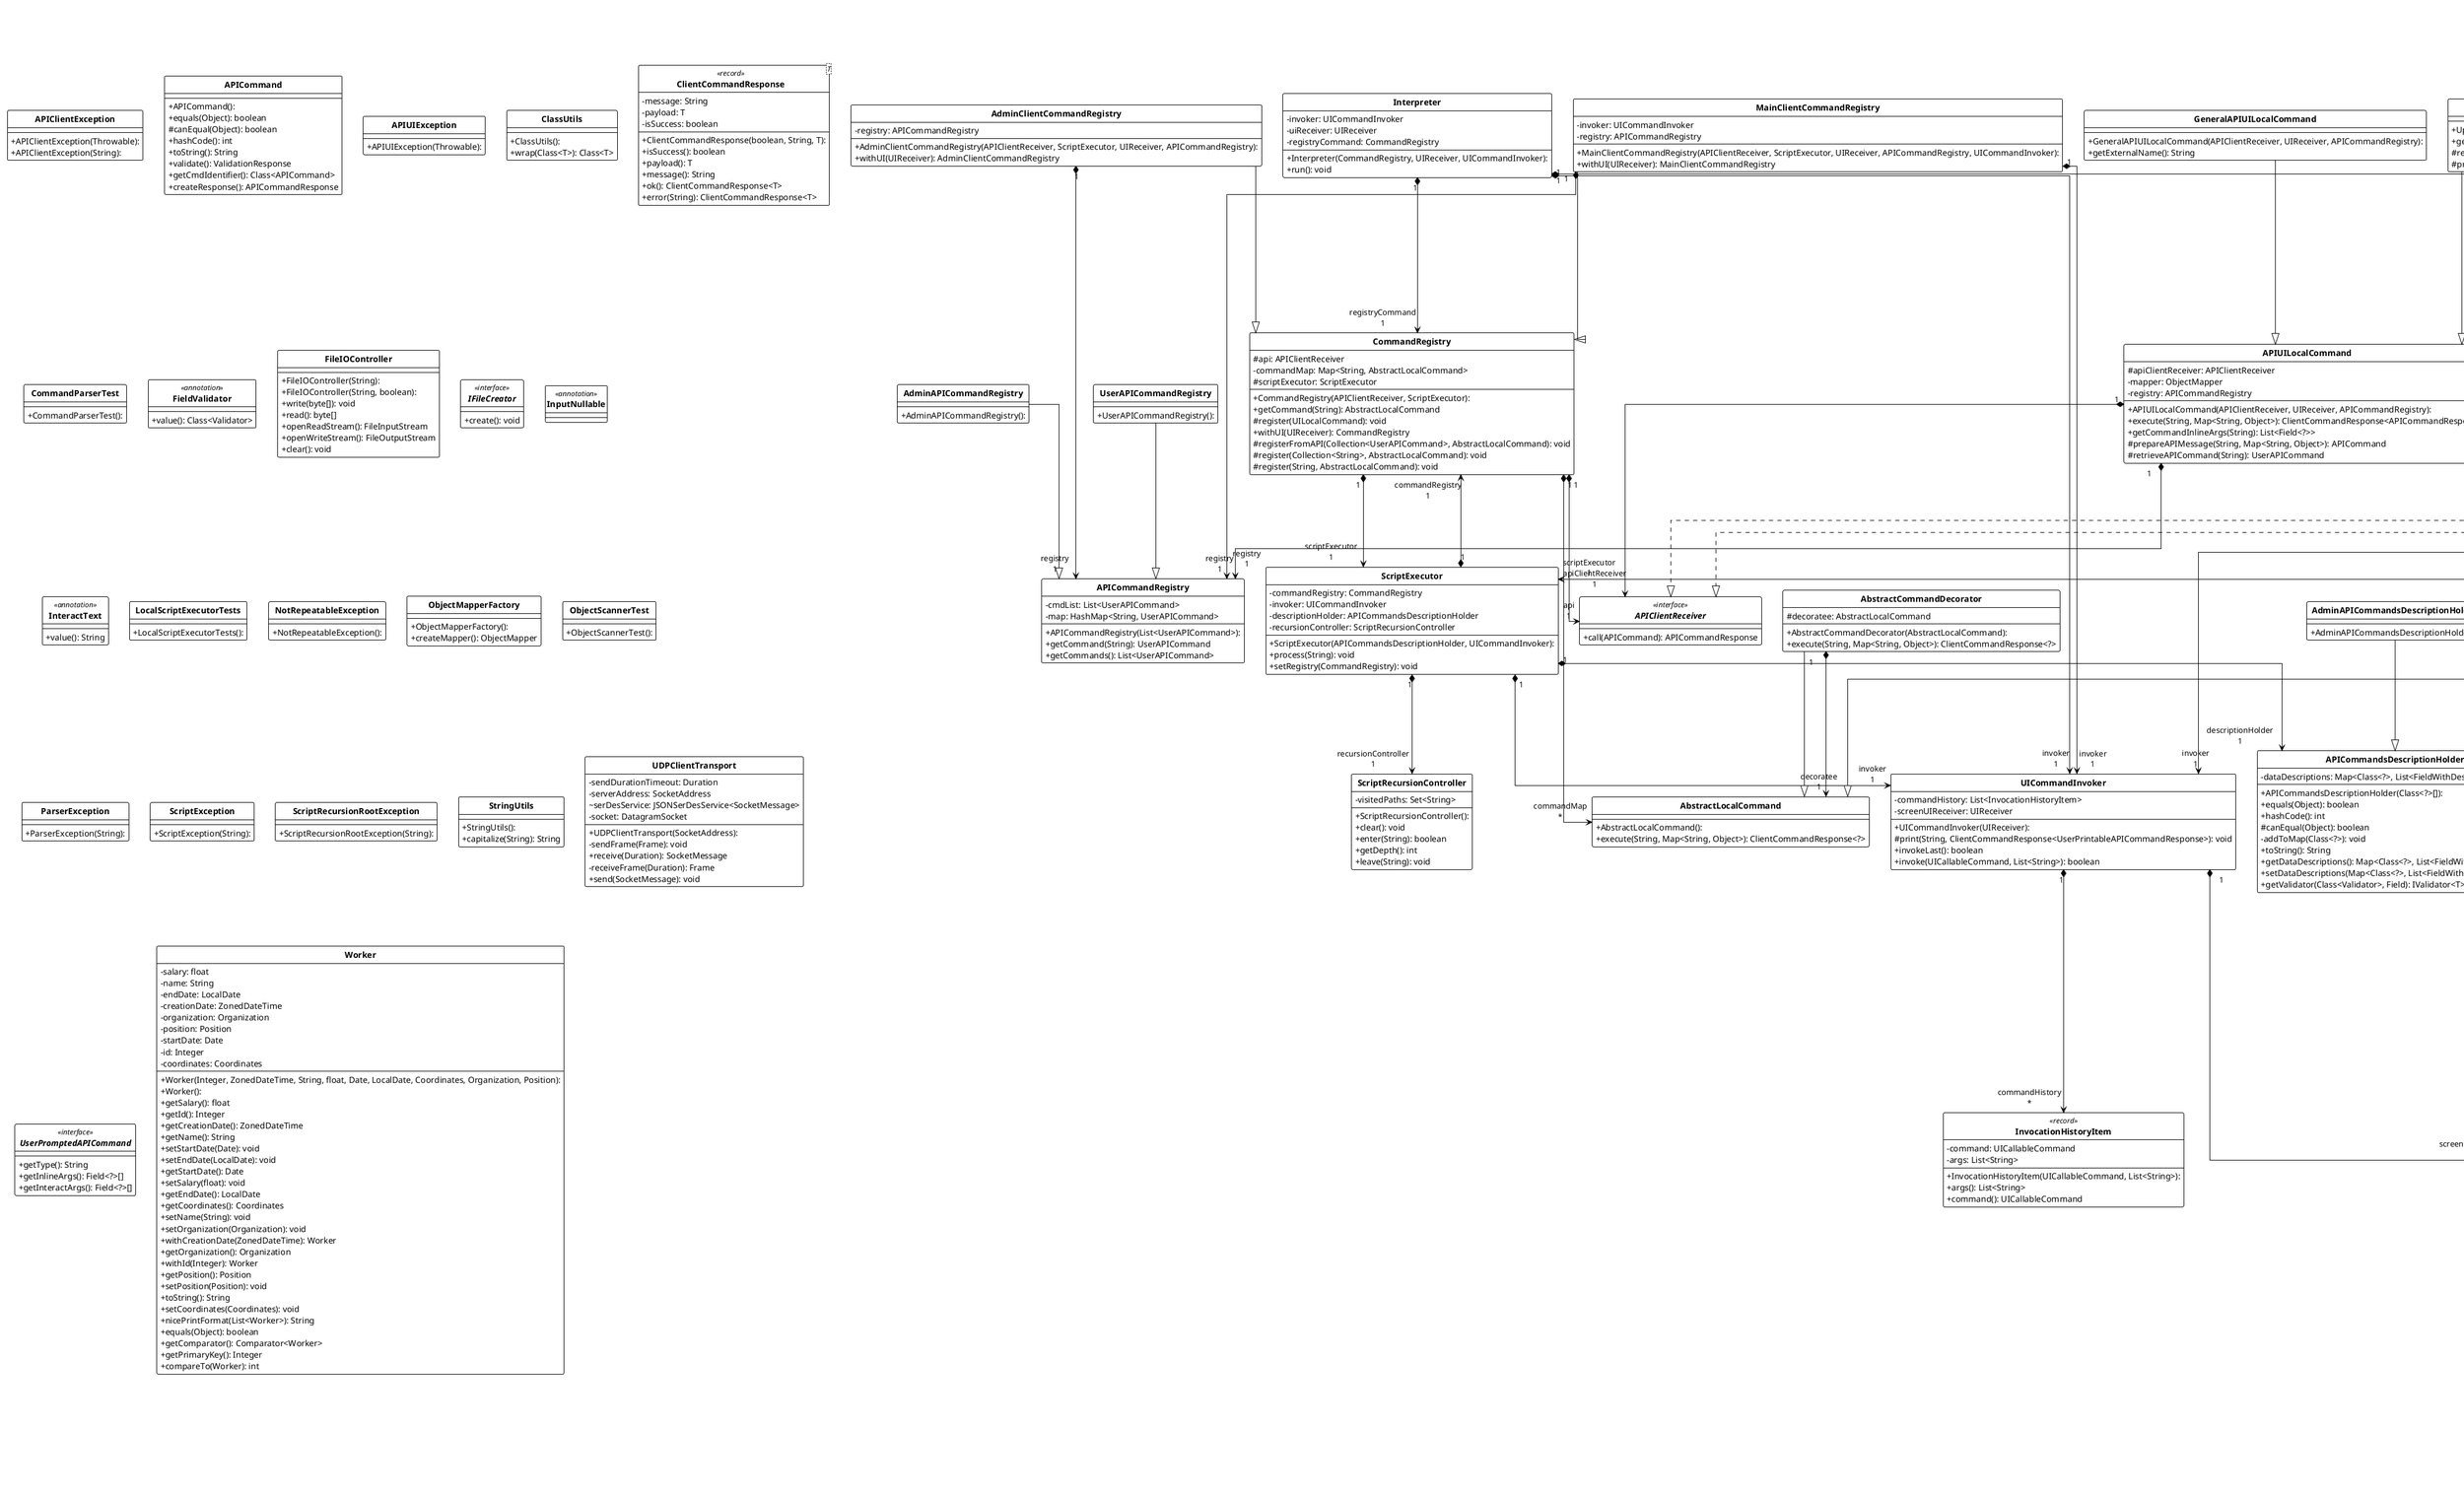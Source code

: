 
@startuml

!theme plain
top to bottom direction
skinparam linetype ortho
skinparam classAttributeIconSize 0
hide circle

<style>
classDiagram {
    class {
        header {
            FontStyle bold
        }
    }
}
</style>
!theme plain
top to bottom direction
skinparam linetype ortho

class APIClientException {
  + APIClientException(Throwable): 
  + APIClientException(String): 
}
interface APIClientReceiver << interface >> {
  + call(APICommand): APICommandResponse
}
class APICommand {
  + APICommand(): 
  + equals(Object): boolean
  # canEqual(Object): boolean
  + hashCode(): int
  + toString(): String
  + validate(): ValidationResponse
  + getCmdIdentifier(): Class<APICommand>
  + createResponse(): APICommandResponse
}
class APICommandRegistry {
  + APICommandRegistry(List<UserAPICommand>): 
  - cmdList: List<UserAPICommand>
  - map: HashMap<String, UserAPICommand>
  + getCommand(String): UserAPICommand
  + getCommands(): List<UserAPICommand>
}
class APICommandResponse {
  + APICommandResponse(Status, String): 
  + APICommandResponse(): 
  - status: Status
  - textualResponse: String
  + getStatus(): Status
  + getTextualResponse(): String
  + setStatus(Status): void
  + setTextualResponse(String): void
  + equals(Object): boolean
  # canEqual(Object): boolean
  + hashCode(): int
  + toString(): String
  + clientError(String): APICommandResponse
  + clientError(Exception): APICommandResponse
  + serverError(Exception): APICommandResponse
  + notFound(): APICommandResponse
  + ok(): APICommandResponse
  + isSuccess(): boolean
  + serverError(String): APICommandResponse
  + isResolved(): boolean
}
class APICommandsDescriptionHolder {
  + APICommandsDescriptionHolder(Class<?>[]): 
  - dataDescriptions: Map<Class<?>, List<FieldWithDesc<?>>>
  + equals(Object): boolean
  + hashCode(): int
  # canEqual(Object): boolean
  - addToMap(Class<?>): void
  + toString(): String
  + getDataDescriptions(): Map<Class<?>, List<FieldWithDesc<?>>>
  + setDataDescriptions(Map<Class<?>, List<FieldWithDesc<?>>>): void
  + getValidator(Class<Validator>, Field): IValidator<T>
}
class APIUIException {
  + APIUIException(Throwable): 
}
class APIUILocalCommand {
  + APIUILocalCommand(APIClientReceiver, UIReceiver, APICommandRegistry): 
  # apiClientReceiver: APIClientReceiver
  - mapper: ObjectMapper
  - registry: APICommandRegistry
  + execute(String, Map<String, Object>): ClientCommandResponse<APICommandResponse>
  + getCommandInlineArgs(String): List<Field<?>>
  # prepareAPIMessage(String, Map<String, Object>): APICommand
  # retrieveAPICommand(String): UserAPICommand
}
class AbstractAPIClientReceiverFactory {
  + AbstractAPIClientReceiverFactory(): 
  + create(): APIClientReceiver
}
class AbstractCommandDecorator {
  + AbstractCommandDecorator(AbstractLocalCommand): 
  # decoratee: AbstractLocalCommand
  + execute(String, Map<String, Object>): ClientCommandResponse<?>
}
class AbstractConsoleArgumentsParser {
  + AbstractConsoleArgumentsParser(String[]): 
  - parser: CommandLineParser
  - parsedOptions: CommandLine
  - formatter: HelpFormatter
  - log: Logger
  - parse(Options, String[]): CommandLine
  # createOptions(): Options
  + getOptions(): CommandLine
}
class AbstractLocalCommand {
  + AbstractLocalCommand(): 
  + execute(String, Map<String, Object>): ClientCommandResponse<?>
}
class AdminAPICommandRegistry {
  + AdminAPICommandRegistry(): 
}
class AdminAPICommandsDescriptionHolder {
  + AdminAPICommandsDescriptionHolder(): 
}
class AdminClientCommandRegistry {
  + AdminClientCommandRegistry(APIClientReceiver, ScriptExecutor, UIReceiver, APICommandRegistry): 
  - registry: APICommandRegistry
  + withUI(UIReceiver): AdminClientCommandRegistry
}
class AdminTexts {
  + AdminTexts(): 
  - textList: Map<TextKeys, String>
  + get(TextKeys): String
}
class CLIController {
  + CLIController(APICommandsDescriptionHolder, ConsolePrinter, InputStream, boolean): 
  - objectScanner: ObjectScanner
  - printer: ConsolePrinter
  - isRepeatable: boolean
  - scanner: Scanner
  + ok(): void
  + interactSuggestion(): void
  + fill(Class<T>, T): T
  + hasNextLine(): boolean
  + nextLine(): String
  + error(String): void
  + display(String): void
  + ok(String): void
}
class ClassUtils {
  + ClassUtils(): 
  + wrap(Class<T>): Class<T>
}
entity ClientCommandResponse<T> << record >> {
  + ClientCommandResponse(boolean, String, T): 
  - message: String
  - payload: T
  - isSuccess: boolean
  + isSuccess(): boolean
  + payload(): T
  + message(): String
  + ok(): ClientCommandResponse<T>
  + error(String): ClientCommandResponse<T>
}
class ClientConsoleArgumentsParser {
  + ClientConsoleArgumentsParser(String[]): 
  + getPort(): Integer
  + getHost(): String
  + getServerFullAddr(): InetSocketAddress
  # createOptions(): Options
}
class CommandParserTest {
  + CommandParserTest(): 
}
class CommandRegistry {
  + CommandRegistry(APIClientReceiver, ScriptExecutor): 
  # api: APIClientReceiver
  - commandMap: Map<String, AbstractLocalCommand>
  # scriptExecutor: ScriptExecutor
  + getCommand(String): AbstractLocalCommand
  # register(UILocalCommand): void
  + withUI(UIReceiver): CommandRegistry
  # registerFromAPI(Collection<UserAPICommand>, AbstractLocalCommand): void
  # register(Collection<String>, AbstractLocalCommand): void
  # register(String, AbstractLocalCommand): void
}
class ConsolePrinter {
  + ConsolePrinter(): 
  + getStub(): ConsolePrinter
  + display(String): void
  + displayInLine(String): void
}
class CoordinatesValidator {
  + CoordinatesValidator(): 
  + validateX(Integer): ValidationResponse
  + validateAll(Coordinates): ValidationResponse
  + validateY(Float): ValidationResponse
}
class Executor {
  + Executor(): 
  - log: Logger
  + MAX_RECURSION_DEPTH: int
  - operationMap: Map<Class<APICommand>, Operation<APICommand, APICommandResponse>>
  - childExecutors: List<Executor>
  + registerOperation(Class<T>, Operation<T, APICommandResponse>): void
  + executeBatch(List<APICommand>): List<APICommandResponse>
  + registerVoidOperation(Class<T>, NoReturnOperation<T>): void
  + execute(APICommand): APICommandResponse
  + registerExecutor(Executor): void
  # execute(APICommand, int): APICommandResponse
}
class ExitLocalCommand {
  + ExitLocalCommand(UIReceiver): 
  + execute(String, Map<String, Object>): ClientCommandResponse<UserPrintableAPICommandResponse>
  + getExternalName(): String
}
class Field<T> {
  + Field(String, Class<T>): 
  + Field(): 
  - name: String
  - valueClass: Class<T>
  + getName(): String
  + getValueClass(): Class<T>
  + setName(String): void
  + setValueClass(Class<T>): void
  + equals(Object): boolean
  # canEqual(Object): boolean
  + hashCode(): int
  + toString(): String
}
annotation FieldValidator << annotation >> {
  + value(): Class<Validator>
}
class FieldWithDesc<T> {
  + FieldWithDesc(String, Class<T>, String, IValidator<T>, boolean): 
  - promptMsg: String
  - validator: IValidator<T>
  - nullAble: boolean
  + equals(Object): boolean
  # canEqual(Object): boolean
  + hashCode(): int
  + getPromptMsg(): String
  + getValidator(): IValidator<T>
  + isNullAble(): boolean
  + toString(): String
}
class FileAccessException {
  + FileAccessException(String, OperationType): 
  + FileAccessException(Exception, File, OperationType): 
  + FileAccessException(Exception, String, OperationType): 
  + FileAccessException(File, OperationType): 
  - type: OperationType
  - path: String
  + getType(): OperationType
  + getPath(): String
}
class FileIOController {
  + FileIOController(String): 
  + FileIOController(String, boolean): 
  + write(byte[]): void
  + read(): byte[]
  + openReadStream(): FileInputStream
  + openWriteStream(): FileOutputStream
  + clear(): void
}
class GeneralAPIUILocalCommand {
  + GeneralAPIUILocalCommand(APIClientReceiver, UIReceiver, APICommandRegistry): 
  + getExternalName(): String
}
class HelpLocalCommand {
  + HelpLocalCommand(UIReceiver): 
  + getExternalName(): String
  + execute(String, Map<String, Object>): ClientCommandResponse
}
class HelpLocalCommand {
  + HelpLocalCommand(UIReceiver): 
  + getExternalName(): String
  + execute(String, Map<String, Object>): ClientCommandResponse
}
interface IFileCreator << interface >> {
  + create(): void
}
interface IValidator<T> << interface >> {
  + validate(T): ValidationResponse
}
annotation InputNullable << annotation >>
annotation InteractText << annotation >> {
  + value(): String
}
class Interpreter {
  + Interpreter(CommandRegistry, UIReceiver, UICommandInvoker): 
  - invoker: UICommandInvoker
  - uiReceiver: UIReceiver
  - registryCommand: CommandRegistry
  + run(): void
}
entity InvocationHistoryItem << record >> {
  + InvocationHistoryItem(UICallableCommand, List<String>): 
  - command: UICallableCommand
  - args: List<String>
  + args(): List<String>
  + command(): UICallableCommand
}
class LocalExecutorAPIConnector {
  + LocalExecutorAPIConnector(Executor): 
  - currentExecutor: Executor
  + call(APICommand): APICommandResponse
}
class LocalScriptExecutorTests {
  + LocalScriptExecutorTests(): 
}
class MainClientCommandRegistry {
  + MainClientCommandRegistry(APIClientReceiver, ScriptExecutor, UIReceiver, APICommandRegistry, UICommandInvoker): 
  - invoker: UICommandInvoker
  - registry: APICommandRegistry
  + withUI(UIReceiver): MainClientCommandRegistry
}
class MainTexts {
  + MainTexts(): 
  - textList: Map<TextKeys, String>
  + get(TextKeys): String
}
class NetworkServerConnector {
  + NetworkServerConnector(SocketAPIClient): 
  - apiController: SocketAPIClient
  + call(APICommand): APICommandResponse
}
class NotRepeatableException {
  + NotRepeatableException(): 
}
class ObjectMapperFactory {
  + ObjectMapperFactory(): 
  + createMapper(): ObjectMapper
}
class ObjectScanner {
  + ObjectScanner(APICommandsDescriptionHolder, ConsolePrinter, Scanner): 
  - mapper: ObjectMapper
  - dataDescription: Map<Class<?>, List<FieldWithDesc<?>>>
  - scaner: Scanner
  - printer: ConsolePrinter
  - scan(): String
  - enterField(FieldWithDesc<T>, Map<String, Object>, Object): int
  + scan(Class<T>, T): ScannerRespond<T>
  - interactValue(Class<T>, T): ScannerRespond<T>
}
class ObjectScannerTest {
  + ObjectScannerTest(): 
}
enum OperationType << enumeration >> {
  - OperationType(String): 
  - OperationType(): 
  + WRITE: 
  + CREATE: 
  + OPEN: 
  - description: String
  + SET_PERMISSION: 
  + PERM_READ: 
  + PERM_WRITE: 
  + READ: 
  + valueOf(String): OperationType
  + getDescription(): String
  + values(): OperationType[]
}
class OrganizationValidator {
  + OrganizationValidator(): 
  + validateFullName(String): ValidationResponse
  + validateAll(Organization): ValidationResponse
}
class ParserException {
  + ParserException(String): 
}
class RepeatLocalCommand {
  + RepeatLocalCommand(UIReceiver, UICommandInvoker): 
  - invoker: UICommandInvoker
  + execute(String, Map<String, Object>): ClientCommandResponse<UserPrintableAPICommandResponse>
  + getExternalName(): String
}
class ScannerRespond<T> {
  + ScannerRespond(T, int): 
  + object: T
  + countOfRepeat: int
  + hashCode(): int
  + equals(Object): boolean
  # canEqual(Object): boolean
  + getObject(): T
  + getCountOfRepeat(): int
  + toString(): String
}
class ScriptException {
  + ScriptException(String): 
}
class ScriptExecutor {
  + ScriptExecutor(APICommandsDescriptionHolder, UICommandInvoker): 
  - commandRegistry: CommandRegistry
  - invoker: UICommandInvoker
  - descriptionHolder: APICommandsDescriptionHolder
  - recursionController: ScriptRecursionController
  + process(String): void
  + setRegistry(CommandRegistry): void
}
class ScriptLocalCommand {
  + ScriptLocalCommand(APIClientReceiver, UIReceiver, ScriptExecutor, APICommandRegistry): 
  - scriptExecutor: ScriptExecutor
  + getCommandInlineArgs(String): List<Field<?>>
  + execute(String, Map<String, Object>): ClientCommandResponse
  # prepareAPIMessage(String, Map<String, Object>): APICommand
  + getExternalName(): String
}
class ScriptRecursionController {
  + ScriptRecursionController(): 
  - visitedPaths: Set<String>
  + clear(): void
  + enter(String): boolean
  + getDepth(): int
  + leave(String): void
}
class ScriptRecursionRootException {
  + ScriptRecursionRootException(String): 
}
class SocketAPIClient {
  + SocketAPIClient(IClientTransport<SocketMessage>): 
  - serDesService: JSONSerDesService<IAPIMessage>
  # serialize(APICommand): SocketMessage
  # deserialize(SocketMessage): APICommandResponse
}
enum Status << enumeration >> {
  + Status(): 
  + UNPROCESSED: 
  + CLIENT_ERROR: 
  + SERVER_ERROR: 
  + NOT_FOUND: 
  + OK: 
  + values(): Status[]
  + isError(): boolean
  + valueOf(String): Status
}
class StringUtils {
  + StringUtils(): 
  + capitalize(String): String
}
enum TextKeys << enumeration >> {
  - TextKeys(): 
  + GREEETING: 
  + HELP: 
  + values(): TextKeys[]
  + valueOf(String): TextKeys
}
enum TextKeys << enumeration >> {
  - TextKeys(): 
  + WORKERINTERACT: 
  + APIEXCEPTION: 
  + valueOf(String): TextKeys
  + values(): TextKeys[]
}
enum TextKeys << enumeration >> {
  - TextKeys(): 
  + GREEETING: 
  + HELP: 
  + values(): TextKeys[]
  + valueOf(String): TextKeys
}
class Texts {
  + Texts(): 
  - textList: Map<TextKeys, String>
  + get(TextKeys): String
}
class UDPAPIClientFactory {
  + UDPAPIClientFactory(InetSocketAddress): 
  - serverAddress: InetSocketAddress
  + create(): APIClientReceiver
}
class UDPClientTransport {
  + UDPClientTransport(SocketAddress): 
  - sendDurationTimeout: Duration
  - serverAddress: SocketAddress
  ~ serDesService: JSONSerDesService<SocketMessage>
  - socket: DatagramSocket
  - sendFrame(Frame): void
  + receive(Duration): SocketMessage
  - receiveFrame(Duration): Frame
  + send(SocketMessage): void
}
interface UICallableCommand << interface >> {
  + executeWithArgs(List<String>): ClientCommandResponse<UserPrintableAPICommandResponse>
}
class UICommandInvoker {
  + UICommandInvoker(UIReceiver): 
  - commandHistory: List<InvocationHistoryItem>
  - screenUIReceiver: UIReceiver
  # print(String, ClientCommandResponse<UserPrintableAPICommandResponse>): void
  + invokeLast(): boolean
  + invoke(UICallableCommand, List<String>): boolean
}
interface UIInputReceiver << interface >> {
  + fill(Class<T>): T
  + hasNextLine(): boolean
  + fill(Class<T>, T): T
  + nextLine(): String
}
class UILocalCommand {
  + UILocalCommand(UIReceiver): 
  # uiReceiver: UIReceiver
  + NAME_ARG: String
  - valueDes: ValueDeserializer
  + getCommandInlineArgs(String): List<Field<?>>
  + executeWithArgs(List<String>): ClientCommandResponse<UserPrintableAPICommandResponse>
  + execute(String, Map<String, Object>): ClientCommandResponse<UserPrintableAPICommandResponse>
  - getFullInlineArgs(String): List<Field<?>>
  + getExternalName(): String
}
interface UIReceiver << interface >> {
  + display(String): void
  + ok(String): void
  + ok(): void
  + interactSuggestion(): void
  + error(String): void
}
class UpdateLocalCommand {
  + UpdateLocalCommand(APIClientReceiver, UIReceiver, APICommandRegistry): 
  + getExternalName(): String
  # retrieveAPICommand(String): UserAPICommand
  # prepareAPIMessage(String, Map<String, Object>): APICommand
}
class UserAPICommandRegistry {
  + UserAPICommandRegistry(): 
}
class UserAPICommandsDescriptionHolder {
  + UserAPICommandsDescriptionHolder(): 
}
interface UserPrintableAPICommandResponse << interface >> {
  + getUserMessage(): String
}
interface UserPromptedAPICommand << interface >> {
  + getType(): String
  + getInlineArgs(): Field<?>[]
  + getInteractArgs(): Field<?>[]
}
class ValidationResponse {
  + ValidationResponse(boolean, String): 
  - allowed: boolean
  - msg: String
  + equals(Object): boolean
  # canEqual(Object): boolean
  + hashCode(): int
  + isAllowed(): boolean
  + getMsg(): String
  + setAllowed(boolean): void
  + setMsg(String): void
  + toString(): String
}
interface Validator << interface >>
class ValueDeserializer {
  + ValueDeserializer(): 
  - mapper: ObjectMapper
  + deserialize(Class<K>, String): K
}
class Worker {
  + Worker(Integer, ZonedDateTime, String, float, Date, LocalDate, Coordinates, Organization, Position): 
  + Worker(): 
  - salary: float
  - name: String
  - endDate: LocalDate
  - creationDate: ZonedDateTime
  - organization: Organization
  - position: Position
  - startDate: Date
  - id: Integer
  - coordinates: Coordinates
  + getSalary(): float
  + getId(): Integer
  + getCreationDate(): ZonedDateTime
  + getName(): String
  + setStartDate(Date): void
  + setEndDate(LocalDate): void
  + getStartDate(): Date
  + setSalary(float): void
  + getEndDate(): LocalDate
  + getCoordinates(): Coordinates
  + setName(String): void
  + setOrganization(Organization): void
  + withCreationDate(ZonedDateTime): Worker
  + getOrganization(): Organization
  + withId(Integer): Worker
  + getPosition(): Position
  + setPosition(Position): void
  + toString(): String
  + setCoordinates(Coordinates): void
  + nicePrintFormat(List<Worker>): String
  + equals(Object): boolean
  + getComparator(): Comparator<Worker>
  + getPrimaryKey(): Integer
  + compareTo(Worker): int
}
class WorkerValidator {
  + WorkerValidator(): 
  + validateSalary(Float): ValidationResponse
  + validateCoordinates(Coordinates): ValidationResponse
  + validateId(Integer): ValidationResponse
  + validateName(String): ValidationResponse
  + validateAll(Worker): ValidationResponse
  + validateStartDate(Date): ValidationResponse
}

APICommandResponse                "1" *--> "status\n1" Status                            
APICommandResponse                 ..^  UserPrintableAPICommandResponse   
APIUILocalCommand                 "1" *--> "apiClientReceiver\n1" APIClientReceiver                 
APIUILocalCommand                 "1" *--> "registry\n1" APICommandRegistry                
APIUILocalCommand                  --^  UILocalCommand                    
AbstractCommandDecorator           --^  AbstractLocalCommand              
AbstractCommandDecorator          "1" *--> "decoratee\n1" AbstractLocalCommand              
AdminAPICommandRegistry            --^  APICommandRegistry                
AdminAPICommandsDescriptionHolder  --^  APICommandsDescriptionHolder      
AdminClientCommandRegistry        "1" *--> "registry\n1" APICommandRegistry                
AdminClientCommandRegistry         --^  CommandRegistry                   
AdminTexts                        "1" *--> "textList\n*" TextKeys                          
AdminTexts                         --^  Texts                             
CLIController                     "1" *--> "printer\n1" ConsolePrinter                    
CLIController                     "1" *--> "objectScanner\n1" ObjectScanner                     
CLIController                      ..^  UIReceiver                        
ClientConsoleArgumentsParser       --^  AbstractConsoleArgumentsParser    
CommandRegistry                   "1" *--> "api\n1" APIClientReceiver                 
CommandRegistry                   "1" *--> "commandMap\n*" AbstractLocalCommand              
CommandRegistry                   "1" *--> "scriptExecutor\n1" ScriptExecutor                    
CoordinatesValidator               ..^  Validator                         
ExitLocalCommand                   --^  UILocalCommand                    
FieldWithDesc                      --^  Field                             
FieldWithDesc                     "1" *--> "validator\n1" IValidator                        
FileAccessException               "1" *--> "type\n1" OperationType                     
GeneralAPIUILocalCommand           --^  APIUILocalCommand                 
HelpLocalCommand                   --^  UILocalCommand                    
HelpLocalCommand                   --^  UILocalCommand                    
Interpreter                       "1" *--> "registryCommand\n1" CommandRegistry                   
Interpreter                       "1" *--> "invoker\n1" UICommandInvoker                  
Interpreter                       "1" *--> "uiReceiver\n1" UIReceiver                        
LocalExecutorAPIConnector          ..^  APIClientReceiver                 
LocalExecutorAPIConnector         "1" *--> "currentExecutor\n1" Executor                          
MainClientCommandRegistry         "1" *--> "registry\n1" APICommandRegistry                
MainClientCommandRegistry          --^  CommandRegistry                   
MainClientCommandRegistry         "1" *--> "invoker\n1" UICommandInvoker                  
MainTexts                         "1" *--> "textList\n*" TextKeys                          
MainTexts                          --^  Texts                             
NetworkServerConnector             ..^  APIClientReceiver                 
NetworkServerConnector            "1" *--> "apiController\n1" SocketAPIClient                   
ObjectScanner                     "1" *--> "printer\n1" ConsolePrinter                    
OperationType                      +--  FileAccessException               
OrganizationValidator              ..^  Validator                         
RepeatLocalCommand                "1" *--> "invoker\n1" UICommandInvoker                  
RepeatLocalCommand                 --^  UILocalCommand                    
ScannerRespond                     +--  ObjectScanner                     
ScriptExecutor                    "1" *--> "descriptionHolder\n1" APICommandsDescriptionHolder      
ScriptExecutor                    "1" *--> "commandRegistry\n1" CommandRegistry                   
ScriptExecutor                    "1" *--> "recursionController\n1" ScriptRecursionController         
ScriptExecutor                    "1" *--> "invoker\n1" UICommandInvoker                  
ScriptLocalCommand                 --^  APIUILocalCommand                 
ScriptLocalCommand                "1" *--> "scriptExecutor\n1" ScriptExecutor                    
Status                             +--  APICommandResponse                
TextKeys                           +--  AdminTexts                        
TextKeys                           +--  MainTexts                         
TextKeys                           +--  Texts                             
Texts                             "1" *--> "textList\n*" TextKeys                          
UDPAPIClientFactory                --^  AbstractAPIClientReceiverFactory  
UICommandInvoker                  "1" *--> "commandHistory\n*" InvocationHistoryItem             
UICommandInvoker                  "1" *--> "screenUIReceiver\n1" UIReceiver                        
UILocalCommand                     --^  AbstractLocalCommand              
UILocalCommand                     ..^  UICallableCommand                 
UILocalCommand                    "1" *--> "uiReceiver\n1" UIReceiver                        
UILocalCommand                    "1" *--> "valueDes\n1" ValueDeserializer                 
UIReceiver                         --^  UIInputReceiver                   
UpdateLocalCommand                 --^  APIUILocalCommand                 
UserAPICommandRegistry             --^  APICommandRegistry                
UserAPICommandsDescriptionHolder   --^  APICommandsDescriptionHolder      
ValidationResponse                 ..^  Validator                         
WorkerValidator                    ..^  Validator                         
@enduml
